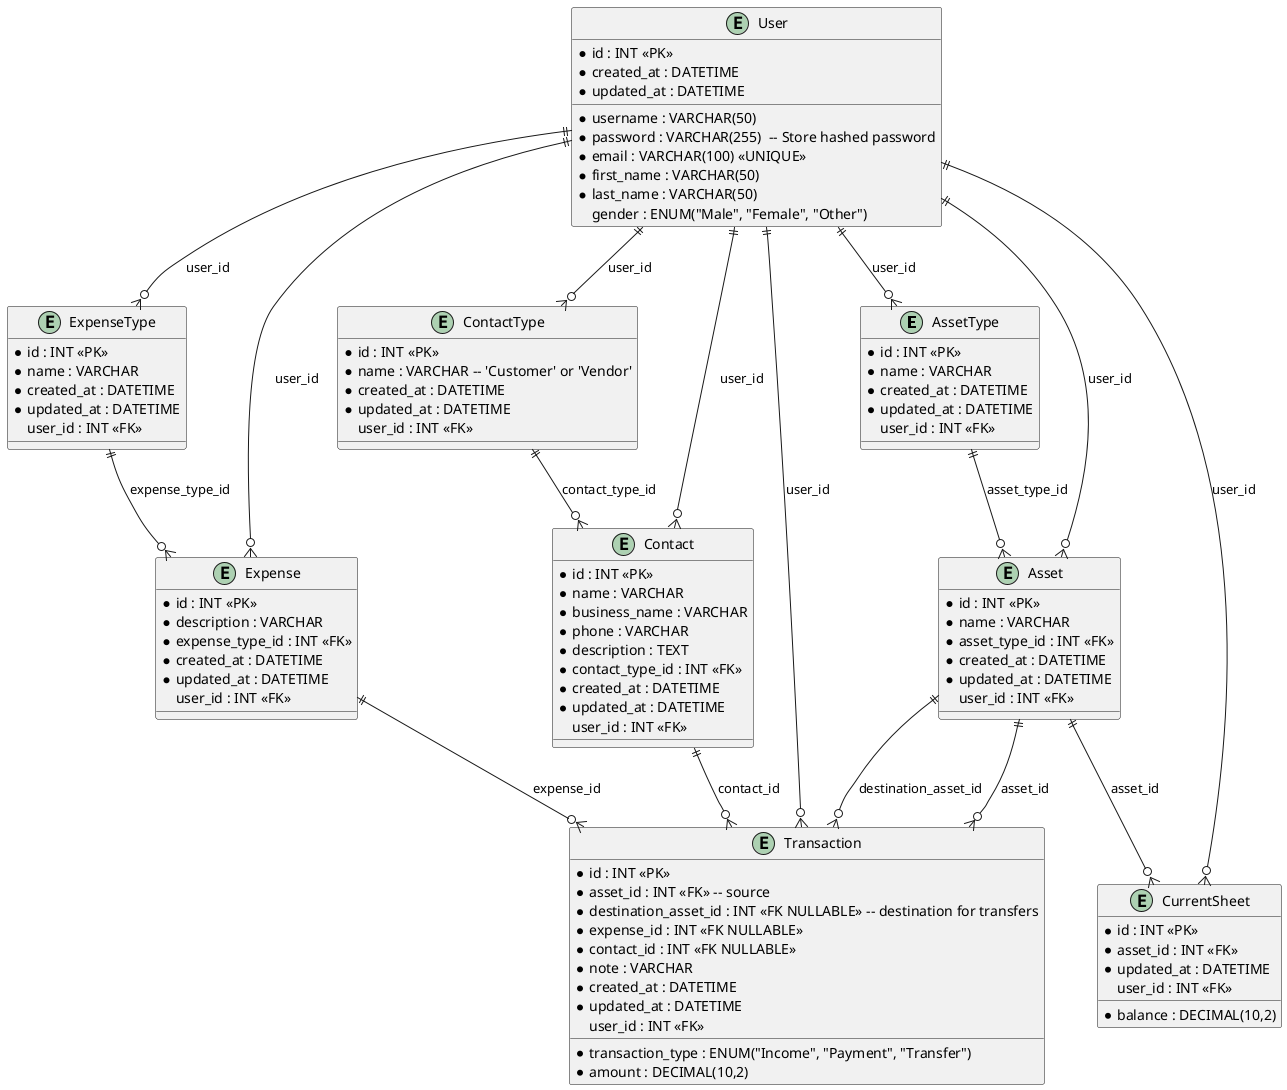@startuml "light-house"

entity AssetType {
  *id : INT <<PK>>
  *name : VARCHAR
  *created_at : DATETIME
  *updated_at : DATETIME
  user_id : INT <<FK>>
}

entity Asset {
  *id : INT <<PK>>
  *name : VARCHAR
  *asset_type_id : INT <<FK>>
  *created_at : DATETIME
  *updated_at : DATETIME
  user_id : INT <<FK>>
}

entity ExpenseType {
  *id : INT <<PK>>
  *name : VARCHAR
  *created_at : DATETIME
  *updated_at : DATETIME
  user_id : INT <<FK>>
}

entity Expense {
  *id : INT <<PK>>
  *description : VARCHAR
  *expense_type_id : INT <<FK>>
  *created_at : DATETIME
  *updated_at : DATETIME
    user_id : INT <<FK>>
}

entity ContactType {
  *id : INT <<PK>>
  *name : VARCHAR -- 'Customer' or 'Vendor'
  *created_at : DATETIME
  *updated_at : DATETIME
  user_id : INT <<FK>>
}

entity Contact {
  *id : INT <<PK>>
  *name : VARCHAR
  *business_name : VARCHAR
  *phone : VARCHAR
  *description : TEXT
  *contact_type_id : INT <<FK>>
  *created_at : DATETIME
  *updated_at : DATETIME
  user_id : INT <<FK>>
}

entity Transaction {
  *id : INT <<PK>>
  *transaction_type : ENUM("Income", "Payment", "Transfer")
  *amount : DECIMAL(10,2)
  *asset_id : INT <<FK>> -- source
  *destination_asset_id : INT <<FK NULLABLE>> -- destination for transfers
  *expense_id : INT <<FK NULLABLE>>
  *contact_id : INT <<FK NULLABLE>>
  *note : VARCHAR
  *created_at : DATETIME
  *updated_at : DATETIME
  user_id : INT <<FK>>
}

entity CurrentSheet {
  *id : INT <<PK>>
  *asset_id : INT <<FK>>
  *balance : DECIMAL(10,2)
  *updated_at : DATETIME
  user_id : INT <<FK>>
}

entity User {
  *id : INT <<PK>>
  *username : VARCHAR(50)
  *password : VARCHAR(255)  -- Store hashed password
  *email : VARCHAR(100) <<UNIQUE>>
  *first_name : VARCHAR(50)
  *last_name : VARCHAR(50)
  gender : ENUM("Male", "Female", "Other")
  *created_at : DATETIME
  *updated_at : DATETIME
}

AssetType ||--o{ Asset : asset_type_id
ExpenseType ||--o{ Expense : expense_type_id
ContactType ||--o{ Contact : contact_type_id
Contact ||--o{ Transaction : contact_id
Asset ||--o{ Transaction : asset_id
Asset ||--o{ Transaction : destination_asset_id
Expense ||--o{ Transaction : expense_id
Asset ||--o{ CurrentSheet : asset_id
User ||--o{ AssetType : user_id
User ||--o{ Asset : user_id
User ||--o{ ExpenseType : user_id
User ||--o{ Expense : user_id
User ||--o{ ContactType : user_id
User ||--o{ Contact : user_id
User ||--o{ Transaction : user_id
User ||--o{ CurrentSheet : user_id

@enduml
